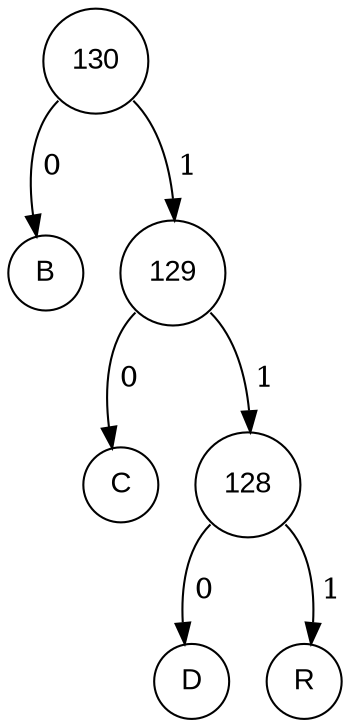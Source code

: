 digraph POT_test {
node [fontname="Arial", shape="circle", width=0.5];
130 [label = "130"]
66 [label = "B"]
129 [label = "129"]
67 [label = "C"]
128 [label = "128"]
68 [label = "D"]
82 [label = "R"]
128:sw -> 68 [label = " 0"]
128:se -> 82 [label = " 1"]
129:sw -> 67 [label = " 0"]
129:se -> 128 [label = " 1"]
130:sw -> 66 [label = " 0"]
130:se -> 129 [label = " 1"]
}
